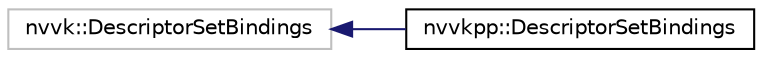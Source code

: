 digraph "Graphical Class Hierarchy"
{
 // LATEX_PDF_SIZE
  edge [fontname="Helvetica",fontsize="10",labelfontname="Helvetica",labelfontsize="10"];
  node [fontname="Helvetica",fontsize="10",shape=record];
  rankdir="LR";
  Node81 [label="nvvk::DescriptorSetBindings",height=0.2,width=0.4,color="grey75", fillcolor="white", style="filled",tooltip=" "];
  Node81 -> Node0 [dir="back",color="midnightblue",fontsize="10",style="solid",fontname="Helvetica"];
  Node0 [label="nvvkpp::DescriptorSetBindings",height=0.2,width=0.4,color="black", fillcolor="white", style="filled",URL="$classnvvkpp_1_1_descriptor_set_bindings.html",tooltip=" "];
}
